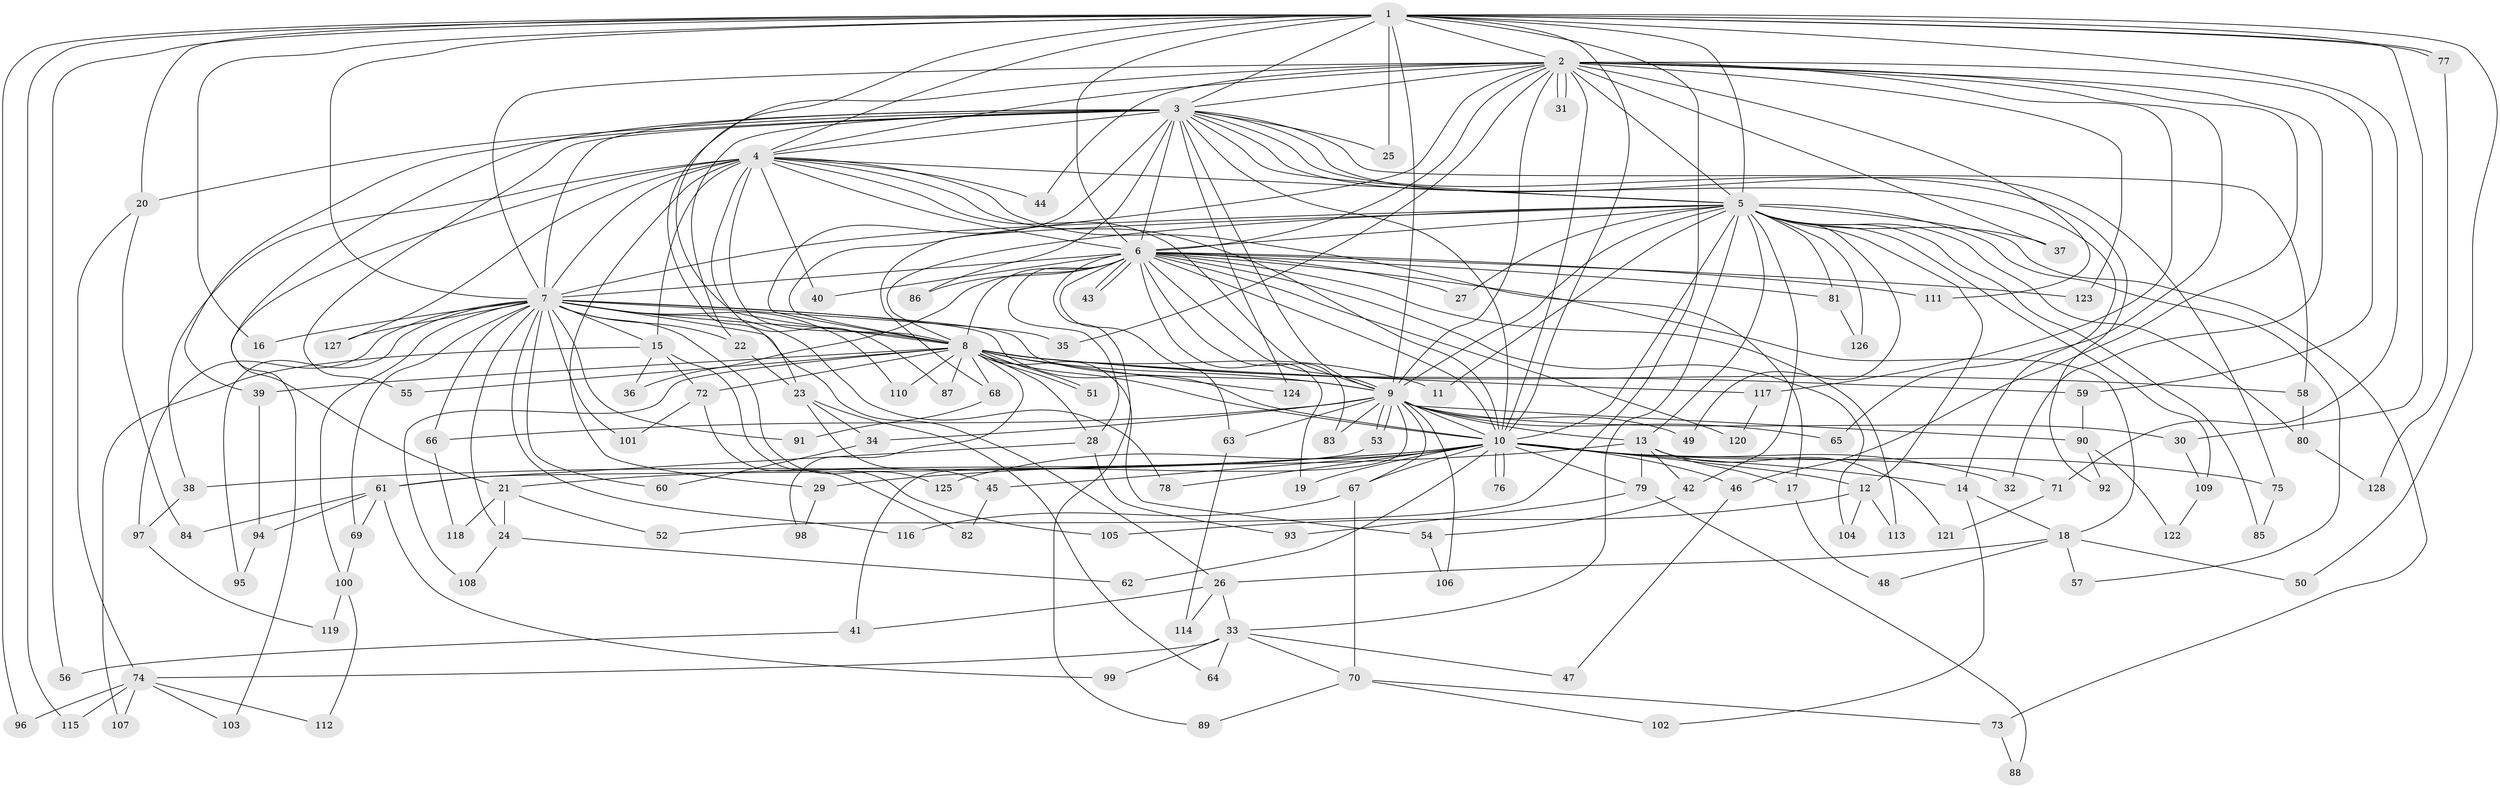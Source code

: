 // Generated by graph-tools (version 1.1) at 2025/43/03/09/25 04:43:52]
// undirected, 128 vertices, 281 edges
graph export_dot {
graph [start="1"]
  node [color=gray90,style=filled];
  1;
  2;
  3;
  4;
  5;
  6;
  7;
  8;
  9;
  10;
  11;
  12;
  13;
  14;
  15;
  16;
  17;
  18;
  19;
  20;
  21;
  22;
  23;
  24;
  25;
  26;
  27;
  28;
  29;
  30;
  31;
  32;
  33;
  34;
  35;
  36;
  37;
  38;
  39;
  40;
  41;
  42;
  43;
  44;
  45;
  46;
  47;
  48;
  49;
  50;
  51;
  52;
  53;
  54;
  55;
  56;
  57;
  58;
  59;
  60;
  61;
  62;
  63;
  64;
  65;
  66;
  67;
  68;
  69;
  70;
  71;
  72;
  73;
  74;
  75;
  76;
  77;
  78;
  79;
  80;
  81;
  82;
  83;
  84;
  85;
  86;
  87;
  88;
  89;
  90;
  91;
  92;
  93;
  94;
  95;
  96;
  97;
  98;
  99;
  100;
  101;
  102;
  103;
  104;
  105;
  106;
  107;
  108;
  109;
  110;
  111;
  112;
  113;
  114;
  115;
  116;
  117;
  118;
  119;
  120;
  121;
  122;
  123;
  124;
  125;
  126;
  127;
  128;
  1 -- 2;
  1 -- 3;
  1 -- 4;
  1 -- 5;
  1 -- 6;
  1 -- 7;
  1 -- 8;
  1 -- 9;
  1 -- 10;
  1 -- 16;
  1 -- 20;
  1 -- 25;
  1 -- 30;
  1 -- 50;
  1 -- 52;
  1 -- 56;
  1 -- 71;
  1 -- 77;
  1 -- 77;
  1 -- 96;
  1 -- 115;
  2 -- 3;
  2 -- 4;
  2 -- 5;
  2 -- 6;
  2 -- 7;
  2 -- 8;
  2 -- 9;
  2 -- 10;
  2 -- 23;
  2 -- 31;
  2 -- 31;
  2 -- 32;
  2 -- 35;
  2 -- 37;
  2 -- 44;
  2 -- 46;
  2 -- 59;
  2 -- 65;
  2 -- 111;
  2 -- 117;
  2 -- 123;
  3 -- 4;
  3 -- 5;
  3 -- 6;
  3 -- 7;
  3 -- 8;
  3 -- 9;
  3 -- 10;
  3 -- 14;
  3 -- 20;
  3 -- 21;
  3 -- 22;
  3 -- 25;
  3 -- 39;
  3 -- 55;
  3 -- 58;
  3 -- 75;
  3 -- 86;
  3 -- 92;
  3 -- 124;
  4 -- 5;
  4 -- 6;
  4 -- 7;
  4 -- 8;
  4 -- 9;
  4 -- 10;
  4 -- 15;
  4 -- 17;
  4 -- 29;
  4 -- 38;
  4 -- 40;
  4 -- 44;
  4 -- 87;
  4 -- 103;
  4 -- 127;
  5 -- 6;
  5 -- 7;
  5 -- 8;
  5 -- 9;
  5 -- 10;
  5 -- 11;
  5 -- 12;
  5 -- 13;
  5 -- 27;
  5 -- 33;
  5 -- 37;
  5 -- 42;
  5 -- 49;
  5 -- 57;
  5 -- 68;
  5 -- 73;
  5 -- 80;
  5 -- 81;
  5 -- 85;
  5 -- 109;
  5 -- 126;
  6 -- 7;
  6 -- 8;
  6 -- 9;
  6 -- 10;
  6 -- 18;
  6 -- 19;
  6 -- 27;
  6 -- 28;
  6 -- 36;
  6 -- 40;
  6 -- 43;
  6 -- 43;
  6 -- 63;
  6 -- 81;
  6 -- 83;
  6 -- 86;
  6 -- 89;
  6 -- 104;
  6 -- 111;
  6 -- 113;
  6 -- 120;
  6 -- 123;
  7 -- 8;
  7 -- 9;
  7 -- 10;
  7 -- 15;
  7 -- 16;
  7 -- 22;
  7 -- 24;
  7 -- 26;
  7 -- 35;
  7 -- 60;
  7 -- 66;
  7 -- 69;
  7 -- 78;
  7 -- 91;
  7 -- 95;
  7 -- 97;
  7 -- 100;
  7 -- 101;
  7 -- 110;
  7 -- 116;
  7 -- 125;
  7 -- 127;
  8 -- 9;
  8 -- 10;
  8 -- 11;
  8 -- 28;
  8 -- 39;
  8 -- 51;
  8 -- 51;
  8 -- 54;
  8 -- 55;
  8 -- 58;
  8 -- 59;
  8 -- 68;
  8 -- 72;
  8 -- 87;
  8 -- 98;
  8 -- 108;
  8 -- 110;
  8 -- 117;
  8 -- 124;
  9 -- 10;
  9 -- 13;
  9 -- 30;
  9 -- 34;
  9 -- 41;
  9 -- 49;
  9 -- 53;
  9 -- 53;
  9 -- 63;
  9 -- 65;
  9 -- 66;
  9 -- 67;
  9 -- 83;
  9 -- 90;
  9 -- 106;
  10 -- 12;
  10 -- 14;
  10 -- 19;
  10 -- 21;
  10 -- 32;
  10 -- 38;
  10 -- 45;
  10 -- 46;
  10 -- 62;
  10 -- 67;
  10 -- 71;
  10 -- 75;
  10 -- 76;
  10 -- 76;
  10 -- 78;
  10 -- 79;
  10 -- 125;
  12 -- 104;
  12 -- 105;
  12 -- 113;
  13 -- 17;
  13 -- 29;
  13 -- 42;
  13 -- 79;
  13 -- 121;
  14 -- 18;
  14 -- 102;
  15 -- 36;
  15 -- 72;
  15 -- 105;
  15 -- 107;
  17 -- 48;
  18 -- 26;
  18 -- 48;
  18 -- 50;
  18 -- 57;
  20 -- 74;
  20 -- 84;
  21 -- 24;
  21 -- 52;
  21 -- 118;
  22 -- 23;
  23 -- 34;
  23 -- 45;
  23 -- 64;
  24 -- 62;
  24 -- 108;
  26 -- 33;
  26 -- 41;
  26 -- 114;
  28 -- 61;
  28 -- 93;
  29 -- 98;
  30 -- 109;
  33 -- 47;
  33 -- 64;
  33 -- 70;
  33 -- 74;
  33 -- 99;
  34 -- 60;
  38 -- 97;
  39 -- 94;
  41 -- 56;
  42 -- 54;
  45 -- 82;
  46 -- 47;
  53 -- 61;
  54 -- 106;
  58 -- 80;
  59 -- 90;
  61 -- 69;
  61 -- 84;
  61 -- 94;
  61 -- 99;
  63 -- 114;
  66 -- 118;
  67 -- 70;
  67 -- 116;
  68 -- 91;
  69 -- 100;
  70 -- 73;
  70 -- 89;
  70 -- 102;
  71 -- 121;
  72 -- 82;
  72 -- 101;
  73 -- 88;
  74 -- 96;
  74 -- 103;
  74 -- 107;
  74 -- 112;
  74 -- 115;
  75 -- 85;
  77 -- 128;
  79 -- 88;
  79 -- 93;
  80 -- 128;
  81 -- 126;
  90 -- 92;
  90 -- 122;
  94 -- 95;
  97 -- 119;
  100 -- 112;
  100 -- 119;
  109 -- 122;
  117 -- 120;
}
